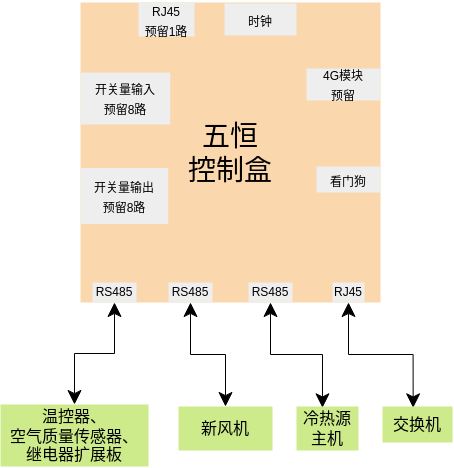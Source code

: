 <mxfile version="16.2.1" type="github">
  <diagram id="iMQK6x20kkaIyivmuXbJ" name="第 1 页">
    <mxGraphModel dx="687" dy="371" grid="1" gridSize="1" guides="1" tooltips="1" connect="1" arrows="1" fold="1" page="1" pageScale="1" pageWidth="827" pageHeight="1169" math="0" shadow="0">
      <root>
        <mxCell id="0" />
        <mxCell id="1" parent="0" />
        <mxCell id="7jzLRePLUvwEAjksfmV3-1" value="&lt;div style=&quot;font-size: 8px&quot;&gt;&lt;font style=&quot;font-size: 14px&quot;&gt;五恒&lt;/font&gt;&lt;/div&gt;&lt;div style=&quot;font-size: 8px&quot;&gt;&lt;font style=&quot;font-size: 14px&quot;&gt;控制盒&lt;/font&gt;&lt;/div&gt;" style="whiteSpace=wrap;html=1;aspect=fixed;strokeWidth=0.1;fontSize=8;fillColor=#fad7ac;strokeColor=none;" parent="1" vertex="1">
          <mxGeometry x="350" y="330" width="150" height="150" as="geometry" />
        </mxCell>
        <mxCell id="cq_kMFZ_uq-HYSkm1NEV-5" value="&lt;font style=&quot;font-size: 6px;&quot;&gt;RS485&lt;/font&gt;" style="rounded=0;whiteSpace=wrap;html=1;strokeWidth=0.1;fontSize=6;fillColor=#eeeeee;strokeColor=none;" vertex="1" parent="1">
          <mxGeometry x="356" y="470" width="22" height="10" as="geometry" />
        </mxCell>
        <mxCell id="cq_kMFZ_uq-HYSkm1NEV-6" value="&lt;font style=&quot;font-size: 6px;&quot;&gt;RS485&lt;/font&gt;" style="rounded=0;whiteSpace=wrap;html=1;strokeWidth=0.1;fontSize=6;fillColor=#eeeeee;strokeColor=none;" vertex="1" parent="1">
          <mxGeometry x="394" y="470" width="22" height="10" as="geometry" />
        </mxCell>
        <mxCell id="cq_kMFZ_uq-HYSkm1NEV-7" value="&lt;font style=&quot;font-size: 6px;&quot;&gt;RS485&lt;/font&gt;" style="rounded=0;whiteSpace=wrap;html=1;strokeWidth=0.1;fontSize=6;fillColor=#eeeeee;strokeColor=none;" vertex="1" parent="1">
          <mxGeometry x="434" y="470" width="22" height="10" as="geometry" />
        </mxCell>
        <mxCell id="7jzLRePLUvwEAjksfmV3-7" value="&lt;div style=&quot;font-size: 8px&quot;&gt;&lt;font style=&quot;font-size: 6px&quot;&gt;开关量输入&lt;/font&gt;&lt;/div&gt;&lt;div style=&quot;font-size: 8px&quot;&gt;&lt;font style=&quot;font-size: 6px&quot;&gt;预留8路&lt;br style=&quot;font-size: 8px&quot;&gt;&lt;/font&gt;&lt;/div&gt;" style="rounded=0;whiteSpace=wrap;html=1;strokeWidth=0.1;fontSize=8;fillColor=#eeeeee;strokeColor=none;" parent="1" vertex="1">
          <mxGeometry x="350" y="365" width="44.85" height="26" as="geometry" />
        </mxCell>
        <mxCell id="7jzLRePLUvwEAjksfmV3-9" value="&lt;div style=&quot;font-size: 8px&quot;&gt;&lt;font style=&quot;font-size: 6px&quot;&gt;开关量输出&lt;/font&gt;&lt;/div&gt;&lt;div style=&quot;font-size: 8px&quot;&gt;&lt;font style=&quot;font-size: 6px&quot;&gt;预留8路&lt;br style=&quot;font-size: 8px&quot;&gt;&lt;/font&gt;&lt;/div&gt;" style="rounded=0;whiteSpace=wrap;html=1;strokeWidth=0.1;fontSize=8;fillColor=#eeeeee;strokeColor=none;" parent="1" vertex="1">
          <mxGeometry x="350" y="412.75" width="43.85" height="28" as="geometry" />
        </mxCell>
        <mxCell id="7jzLRePLUvwEAjksfmV3-17" value="&lt;font style=&quot;font-size: 6px&quot;&gt;时钟&lt;/font&gt;" style="rounded=0;whiteSpace=wrap;html=1;strokeWidth=0.1;fontSize=8;fillColor=#eeeeee;strokeColor=none;" parent="1" vertex="1">
          <mxGeometry x="422" y="330.5" width="36" height="16" as="geometry" />
        </mxCell>
        <mxCell id="7jzLRePLUvwEAjksfmV3-19" value="&lt;font style=&quot;font-size: 6px&quot;&gt;看门狗&lt;/font&gt;" style="rounded=0;whiteSpace=wrap;html=1;strokeWidth=0.1;fontSize=8;fillColor=#eeeeee;strokeColor=none;" parent="1" vertex="1">
          <mxGeometry x="468" y="412" width="32" height="13" as="geometry" />
        </mxCell>
        <mxCell id="cq_kMFZ_uq-HYSkm1NEV-15" style="edgeStyle=orthogonalEdgeStyle;rounded=0;orthogonalLoop=1;jettySize=auto;html=1;exitX=0.438;exitY=0.037;exitDx=0;exitDy=0;fontSize=8;startArrow=classic;strokeWidth=0.5;exitPerimeter=0;" edge="1" parent="1" source="7jzLRePLUvwEAjksfmV3-22" target="cq_kMFZ_uq-HYSkm1NEV-8">
          <mxGeometry relative="1" as="geometry" />
        </mxCell>
        <mxCell id="7jzLRePLUvwEAjksfmV3-22" value="交换机" style="rounded=0;whiteSpace=wrap;html=1;strokeWidth=0.1;fontSize=8;fillColor=#cdeb8b;strokeColor=none;" parent="1" vertex="1">
          <mxGeometry x="501" y="532" width="35" height="18" as="geometry" />
        </mxCell>
        <mxCell id="7jzLRePLUvwEAjksfmV3-23" value="&lt;div style=&quot;font-size: 8px&quot;&gt;&lt;font style=&quot;font-size: 6px&quot;&gt;RJ45&lt;/font&gt;&lt;/div&gt;&lt;div style=&quot;font-size: 8px&quot;&gt;&lt;font style=&quot;font-size: 6px&quot;&gt;预留1路&lt;/font&gt;&lt;br style=&quot;font-size: 8px&quot;&gt;&lt;/div&gt;" style="rounded=0;whiteSpace=wrap;html=1;strokeWidth=0.1;fontSize=8;fillColor=#eeeeee;strokeColor=none;" parent="1" vertex="1">
          <mxGeometry x="379" y="330" width="28" height="17" as="geometry" />
        </mxCell>
        <mxCell id="7jzLRePLUvwEAjksfmV3-46" value="&lt;div&gt;&lt;font style=&quot;font-size: 6px&quot;&gt;4G模块&lt;/font&gt;&lt;/div&gt;&lt;div&gt;&lt;font style=&quot;font-size: 6px&quot;&gt;预留&lt;/font&gt;&lt;/div&gt;" style="rounded=0;whiteSpace=wrap;html=1;strokeWidth=0.1;fontSize=8;fillColor=#eeeeee;strokeColor=none;" parent="1" vertex="1">
          <mxGeometry x="463" y="363" width="37" height="16" as="geometry" />
        </mxCell>
        <mxCell id="cq_kMFZ_uq-HYSkm1NEV-13" style="edgeStyle=orthogonalEdgeStyle;rounded=0;orthogonalLoop=1;jettySize=auto;html=1;entryX=0.5;entryY=1;entryDx=0;entryDy=0;fontSize=8;startArrow=classic;strokeWidth=0.5;" edge="1" parent="1" source="cq_kMFZ_uq-HYSkm1NEV-2" target="cq_kMFZ_uq-HYSkm1NEV-5">
          <mxGeometry relative="1" as="geometry" />
        </mxCell>
        <mxCell id="cq_kMFZ_uq-HYSkm1NEV-2" value="&lt;div&gt;&lt;font style=&quot;font-size: 8px&quot;&gt;温控器&lt;/font&gt;、&lt;/div&gt;&lt;div&gt;空气质量传感器、&lt;/div&gt;&lt;div&gt;继电器扩展板&lt;br&gt;&lt;/div&gt;" style="rounded=0;whiteSpace=wrap;html=1;strokeWidth=0.1;fontSize=8;fillColor=#cdeb8b;strokeColor=none;" vertex="1" parent="1">
          <mxGeometry x="310" y="531" width="74" height="31" as="geometry" />
        </mxCell>
        <mxCell id="cq_kMFZ_uq-HYSkm1NEV-22" style="edgeStyle=orthogonalEdgeStyle;rounded=0;orthogonalLoop=1;jettySize=auto;html=1;exitX=0.5;exitY=0;exitDx=0;exitDy=0;entryX=0.5;entryY=1;entryDx=0;entryDy=0;fontSize=8;startArrow=classic;strokeWidth=0.5;" edge="1" parent="1" source="cq_kMFZ_uq-HYSkm1NEV-3" target="cq_kMFZ_uq-HYSkm1NEV-6">
          <mxGeometry relative="1" as="geometry" />
        </mxCell>
        <mxCell id="cq_kMFZ_uq-HYSkm1NEV-3" value="&lt;div style=&quot;font-size: 8px&quot;&gt;新风机&lt;/div&gt;" style="rounded=0;whiteSpace=wrap;html=1;strokeWidth=0.1;fontSize=8;fillColor=#cdeb8b;strokeColor=none;" vertex="1" parent="1">
          <mxGeometry x="399" y="532" width="47" height="22" as="geometry" />
        </mxCell>
        <mxCell id="cq_kMFZ_uq-HYSkm1NEV-14" style="edgeStyle=orthogonalEdgeStyle;rounded=0;orthogonalLoop=1;jettySize=auto;html=1;entryX=0.5;entryY=1;entryDx=0;entryDy=0;fontSize=8;startArrow=classic;strokeWidth=0.5;exitX=0.419;exitY=0.03;exitDx=0;exitDy=0;exitPerimeter=0;" edge="1" parent="1" source="cq_kMFZ_uq-HYSkm1NEV-4" target="cq_kMFZ_uq-HYSkm1NEV-7">
          <mxGeometry relative="1" as="geometry" />
        </mxCell>
        <mxCell id="cq_kMFZ_uq-HYSkm1NEV-4" value="冷热源主机" style="rounded=0;whiteSpace=wrap;html=1;strokeWidth=0.1;fontSize=8;fillColor=#cdeb8b;strokeColor=none;" vertex="1" parent="1">
          <mxGeometry x="458" y="532" width="31" height="22" as="geometry" />
        </mxCell>
        <mxCell id="cq_kMFZ_uq-HYSkm1NEV-8" value="&lt;div style=&quot;font-size: 6px;&quot;&gt;&lt;font style=&quot;font-size: 6px;&quot;&gt;RJ45&lt;/font&gt;&lt;/div&gt;" style="rounded=0;whiteSpace=wrap;html=1;strokeWidth=0.1;fontSize=6;fillColor=#eeeeee;strokeColor=none;" vertex="1" parent="1">
          <mxGeometry x="476" y="470" width="16" height="10" as="geometry" />
        </mxCell>
      </root>
    </mxGraphModel>
  </diagram>
</mxfile>
